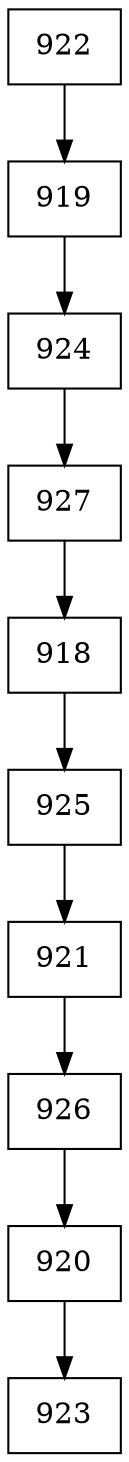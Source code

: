 digraph G {
  node [shape=record];
  node0 [label="{922}"];
  node0 -> node1;
  node1 [label="{919}"];
  node1 -> node2;
  node2 [label="{924}"];
  node2 -> node3;
  node3 [label="{927}"];
  node3 -> node4;
  node4 [label="{918}"];
  node4 -> node5;
  node5 [label="{925}"];
  node5 -> node6;
  node6 [label="{921}"];
  node6 -> node7;
  node7 [label="{926}"];
  node7 -> node8;
  node8 [label="{920}"];
  node8 -> node9;
  node9 [label="{923}"];
}

